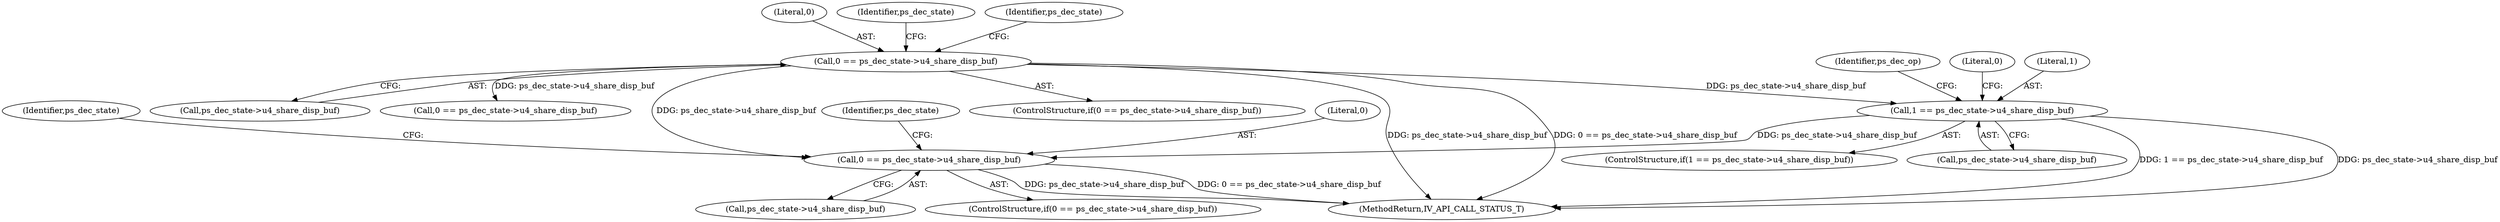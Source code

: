 digraph "0_Android_a86eb798d077b9b25c8f8c77e3c02c2f287c1ce7@pointer" {
"1001562" [label="(Call,0 == ps_dec_state->u4_share_disp_buf)"];
"1000188" [label="(Call,0 == ps_dec_state->u4_share_disp_buf)"];
"1001144" [label="(Call,1 == ps_dec_state->u4_share_disp_buf)"];
"1001563" [label="(Literal,0)"];
"1000190" [label="(Call,ps_dec_state->u4_share_disp_buf)"];
"1000189" [label="(Literal,0)"];
"1000241" [label="(Identifier,ps_dec_state)"];
"1001172" [label="(Identifier,ps_dec_op)"];
"1001143" [label="(ControlStructure,if(1 == ps_dec_state->u4_share_disp_buf))"];
"1001570" [label="(Identifier,ps_dec_state)"];
"1001562" [label="(Call,0 == ps_dec_state->u4_share_disp_buf)"];
"1001561" [label="(ControlStructure,if(0 == ps_dec_state->u4_share_disp_buf))"];
"1001144" [label="(Call,1 == ps_dec_state->u4_share_disp_buf)"];
"1000520" [label="(Call,0 == ps_dec_state->u4_share_disp_buf)"];
"1000188" [label="(Call,0 == ps_dec_state->u4_share_disp_buf)"];
"1001152" [label="(Literal,0)"];
"1001146" [label="(Call,ps_dec_state->u4_share_disp_buf)"];
"1000197" [label="(Identifier,ps_dec_state)"];
"1000187" [label="(ControlStructure,if(0 == ps_dec_state->u4_share_disp_buf))"];
"1001145" [label="(Literal,1)"];
"1001689" [label="(MethodReturn,IV_API_CALL_STATUS_T)"];
"1001564" [label="(Call,ps_dec_state->u4_share_disp_buf)"];
"1001580" [label="(Identifier,ps_dec_state)"];
"1001562" -> "1001561"  [label="AST: "];
"1001562" -> "1001564"  [label="CFG: "];
"1001563" -> "1001562"  [label="AST: "];
"1001564" -> "1001562"  [label="AST: "];
"1001570" -> "1001562"  [label="CFG: "];
"1001580" -> "1001562"  [label="CFG: "];
"1001562" -> "1001689"  [label="DDG: ps_dec_state->u4_share_disp_buf"];
"1001562" -> "1001689"  [label="DDG: 0 == ps_dec_state->u4_share_disp_buf"];
"1000188" -> "1001562"  [label="DDG: ps_dec_state->u4_share_disp_buf"];
"1001144" -> "1001562"  [label="DDG: ps_dec_state->u4_share_disp_buf"];
"1000188" -> "1000187"  [label="AST: "];
"1000188" -> "1000190"  [label="CFG: "];
"1000189" -> "1000188"  [label="AST: "];
"1000190" -> "1000188"  [label="AST: "];
"1000197" -> "1000188"  [label="CFG: "];
"1000241" -> "1000188"  [label="CFG: "];
"1000188" -> "1001689"  [label="DDG: 0 == ps_dec_state->u4_share_disp_buf"];
"1000188" -> "1001689"  [label="DDG: ps_dec_state->u4_share_disp_buf"];
"1000188" -> "1000520"  [label="DDG: ps_dec_state->u4_share_disp_buf"];
"1000188" -> "1001144"  [label="DDG: ps_dec_state->u4_share_disp_buf"];
"1001144" -> "1001143"  [label="AST: "];
"1001144" -> "1001146"  [label="CFG: "];
"1001145" -> "1001144"  [label="AST: "];
"1001146" -> "1001144"  [label="AST: "];
"1001152" -> "1001144"  [label="CFG: "];
"1001172" -> "1001144"  [label="CFG: "];
"1001144" -> "1001689"  [label="DDG: ps_dec_state->u4_share_disp_buf"];
"1001144" -> "1001689"  [label="DDG: 1 == ps_dec_state->u4_share_disp_buf"];
}

